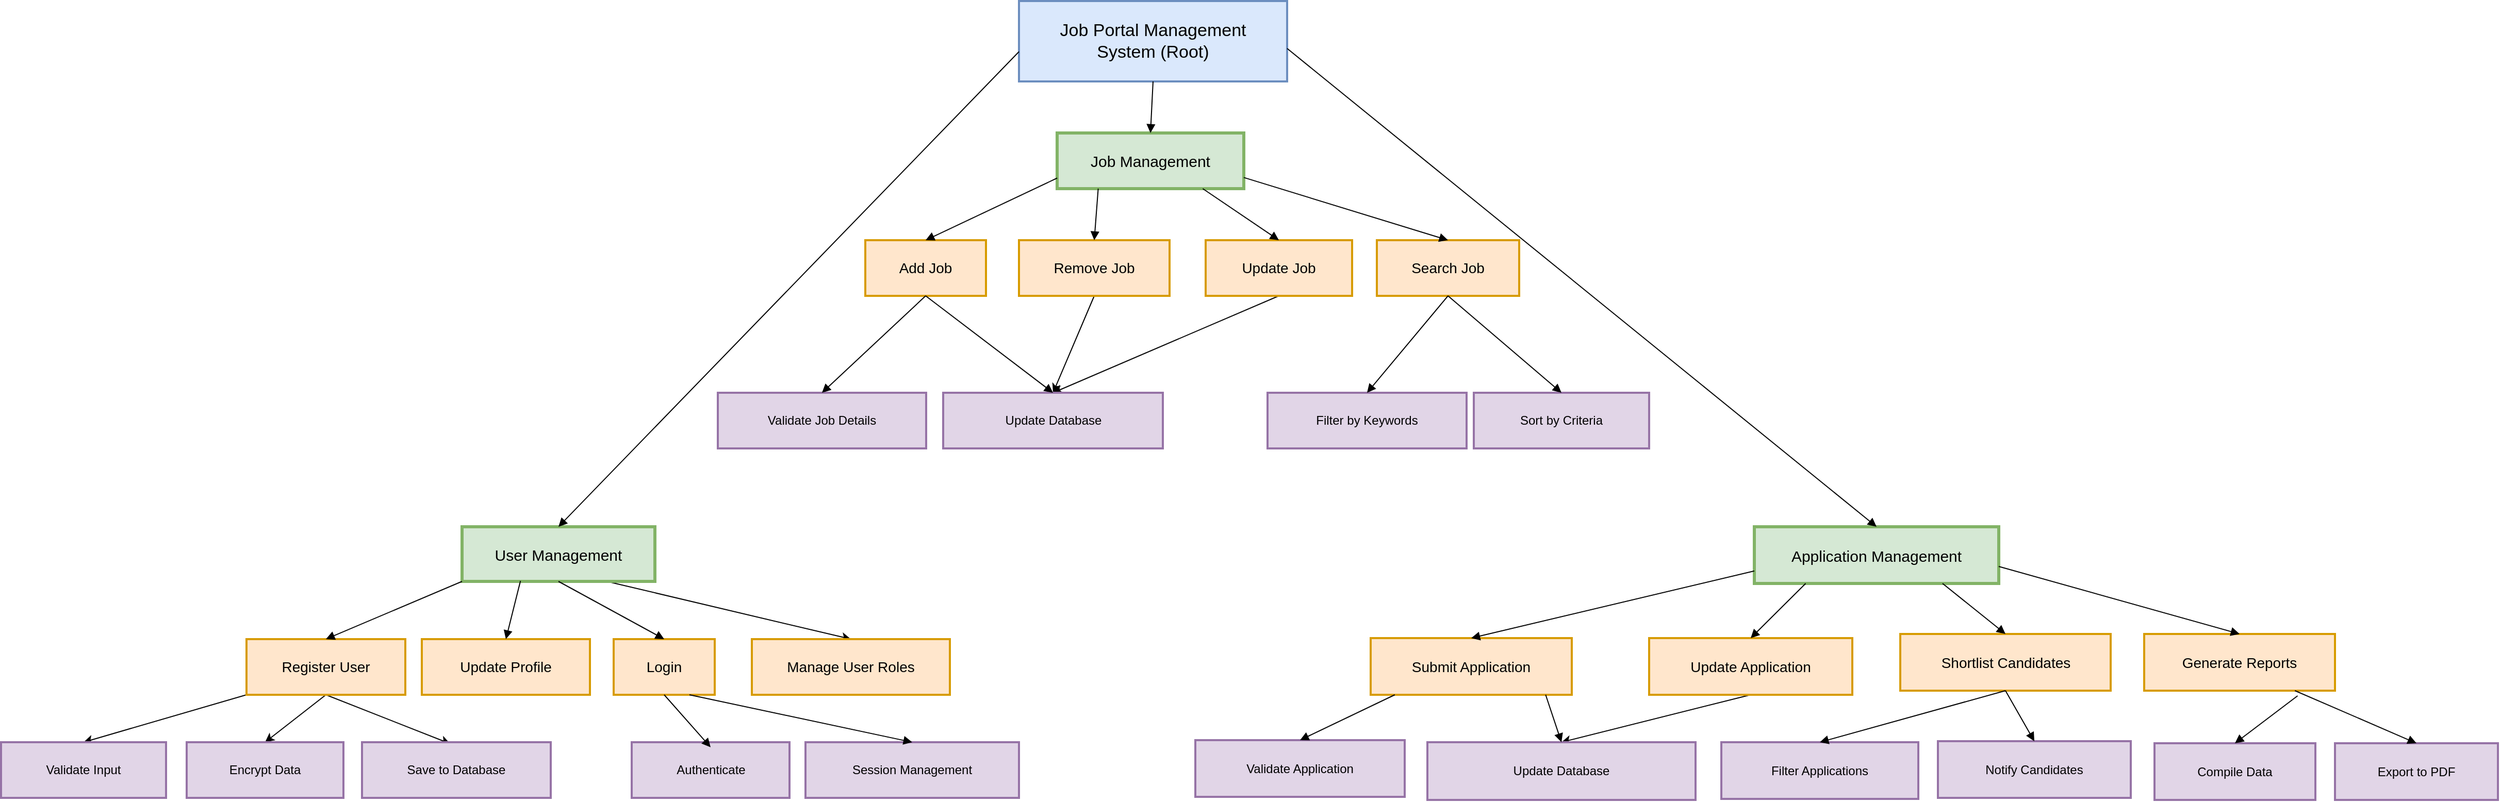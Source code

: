 <mxfile version="26.0.6">
  <diagram name="Page-1" id="ZzFytBZyWr6_bBRtEd0y">
    <mxGraphModel dx="1588" dy="840" grid="1" gridSize="10" guides="1" tooltips="1" connect="1" arrows="1" fold="1" page="1" pageScale="1" pageWidth="850" pageHeight="1100" math="0" shadow="0">
      <root>
        <mxCell id="0" />
        <mxCell id="1" parent="0" />
        <mxCell id="6WohnyHXYykhLWwT5x3m-1" value="Job Portal Management System (Root)" style="whiteSpace=wrap;strokeWidth=2;fillColor=#dae8fc;strokeColor=#6c8ebf;fontSize=17;spacing=12;" vertex="1" parent="1">
          <mxGeometry x="1619" y="20" width="260" height="78" as="geometry" />
        </mxCell>
        <mxCell id="6WohnyHXYykhLWwT5x3m-69" style="rounded=0;orthogonalLoop=1;jettySize=auto;html=1;exitX=0.75;exitY=1;exitDx=0;exitDy=0;entryX=0.5;entryY=0;entryDx=0;entryDy=0;" edge="1" parent="1" source="6WohnyHXYykhLWwT5x3m-2" target="6WohnyHXYykhLWwT5x3m-8">
          <mxGeometry relative="1" as="geometry" />
        </mxCell>
        <mxCell id="6WohnyHXYykhLWwT5x3m-2" value="User Management" style="whiteSpace=wrap;strokeWidth=3;fillColor=#d5e8d4;strokeColor=#82b366;fontSize=15;spacing=2;spacingBottom=10;spacingRight=10;spacingLeft=10;spacingTop=10;" vertex="1" parent="1">
          <mxGeometry x="1079" y="530" width="187" height="53" as="geometry" />
        </mxCell>
        <mxCell id="6WohnyHXYykhLWwT5x3m-3" value="Job Management" style="whiteSpace=wrap;strokeWidth=3;fillColor=#d5e8d4;strokeColor=#82b366;fontSize=15;spacing=2;spacingBottom=10;spacingRight=10;spacingLeft=10;spacingTop=10;" vertex="1" parent="1">
          <mxGeometry x="1656" y="148" width="181" height="54" as="geometry" />
        </mxCell>
        <mxCell id="6WohnyHXYykhLWwT5x3m-4" value="Application Management" style="whiteSpace=wrap;strokeWidth=3;fillColor=#d5e8d4;strokeColor=#82b366;fontSize=15;spacing=2;spacingBottom=10;spacingRight=10;spacingLeft=10;spacingTop=10;" vertex="1" parent="1">
          <mxGeometry x="2332" y="530" width="237" height="55" as="geometry" />
        </mxCell>
        <mxCell id="6WohnyHXYykhLWwT5x3m-62" style="rounded=0;orthogonalLoop=1;jettySize=auto;html=1;exitX=0;exitY=1;exitDx=0;exitDy=0;entryX=0.5;entryY=0;entryDx=0;entryDy=0;" edge="1" parent="1" source="6WohnyHXYykhLWwT5x3m-5" target="6WohnyHXYykhLWwT5x3m-9">
          <mxGeometry relative="1" as="geometry" />
        </mxCell>
        <mxCell id="6WohnyHXYykhLWwT5x3m-63" style="rounded=0;orthogonalLoop=1;jettySize=auto;html=1;exitX=0.5;exitY=1;exitDx=0;exitDy=0;entryX=0.5;entryY=0;entryDx=0;entryDy=0;" edge="1" parent="1" source="6WohnyHXYykhLWwT5x3m-5" target="6WohnyHXYykhLWwT5x3m-10">
          <mxGeometry relative="1" as="geometry">
            <mxPoint x="715" y="744" as="targetPoint" />
          </mxGeometry>
        </mxCell>
        <mxCell id="6WohnyHXYykhLWwT5x3m-64" style="rounded=0;orthogonalLoop=1;jettySize=auto;html=1;exitX=0.5;exitY=1;exitDx=0;exitDy=0;entryX=0.467;entryY=0.027;entryDx=0;entryDy=0;entryPerimeter=0;" edge="1" parent="1" source="6WohnyHXYykhLWwT5x3m-5" target="6WohnyHXYykhLWwT5x3m-11">
          <mxGeometry relative="1" as="geometry">
            <mxPoint x="900.5" y="744" as="targetPoint" />
          </mxGeometry>
        </mxCell>
        <mxCell id="6WohnyHXYykhLWwT5x3m-5" value="Register User" style="whiteSpace=wrap;strokeWidth=2;fillColor=#ffe6cc;strokeColor=#d79b00;fontSize=14;spacing=8;" vertex="1" parent="1">
          <mxGeometry x="870" y="639" width="154" height="54" as="geometry" />
        </mxCell>
        <mxCell id="6WohnyHXYykhLWwT5x3m-6" value="Login" style="whiteSpace=wrap;strokeWidth=2;fillColor=#ffe6cc;strokeColor=#d79b00;fontSize=14;spacing=8;" vertex="1" parent="1">
          <mxGeometry x="1226" y="639" width="98" height="54" as="geometry" />
        </mxCell>
        <mxCell id="6WohnyHXYykhLWwT5x3m-7" value="Update Profile" style="whiteSpace=wrap;strokeWidth=2;fillColor=#ffe6cc;strokeColor=#d79b00;fontSize=14;spacing=8;" vertex="1" parent="1">
          <mxGeometry x="1040" y="639" width="163" height="54" as="geometry" />
        </mxCell>
        <mxCell id="6WohnyHXYykhLWwT5x3m-8" value="Manage User Roles" style="whiteSpace=wrap;strokeWidth=2;fillColor=#ffe6cc;strokeColor=#d79b00;fontSize=14;spacing=8;" vertex="1" parent="1">
          <mxGeometry x="1360" y="639" width="192" height="54" as="geometry" />
        </mxCell>
        <mxCell id="6WohnyHXYykhLWwT5x3m-9" value="Validate Input" style="whiteSpace=wrap;strokeWidth=2;fillColor=#e1d5e7;strokeColor=#9673a6;" vertex="1" parent="1">
          <mxGeometry x="632" y="739" width="160" height="54" as="geometry" />
        </mxCell>
        <mxCell id="6WohnyHXYykhLWwT5x3m-10" value="Encrypt Data" style="whiteSpace=wrap;strokeWidth=2;fillColor=#e1d5e7;strokeColor=#9673a6;" vertex="1" parent="1">
          <mxGeometry x="812" y="739" width="152" height="54" as="geometry" />
        </mxCell>
        <mxCell id="6WohnyHXYykhLWwT5x3m-11" value="Save to Database" style="whiteSpace=wrap;strokeWidth=2;fillColor=#e1d5e7;strokeColor=#9673a6;" vertex="1" parent="1">
          <mxGeometry x="982" y="739" width="183" height="54" as="geometry" />
        </mxCell>
        <mxCell id="6WohnyHXYykhLWwT5x3m-12" value="Authenticate" style="whiteSpace=wrap;strokeWidth=2;fillColor=#e1d5e7;strokeColor=#9673a6;" vertex="1" parent="1">
          <mxGeometry x="1243.5" y="739" width="153" height="54" as="geometry" />
        </mxCell>
        <mxCell id="6WohnyHXYykhLWwT5x3m-13" value="Session Management" style="whiteSpace=wrap;strokeWidth=2;fillColor=#e1d5e7;strokeColor=#9673a6;" vertex="1" parent="1">
          <mxGeometry x="1412" y="739" width="207" height="54" as="geometry" />
        </mxCell>
        <mxCell id="6WohnyHXYykhLWwT5x3m-14" value="Add Job" style="whiteSpace=wrap;strokeWidth=2;fillColor=#ffe6cc;strokeColor=#d79b00;fontSize=14;spacing=8;" vertex="1" parent="1">
          <mxGeometry x="1470" y="252" width="117" height="54" as="geometry" />
        </mxCell>
        <mxCell id="6WohnyHXYykhLWwT5x3m-65" style="rounded=0;orthogonalLoop=1;jettySize=auto;html=1;exitX=0.5;exitY=1;exitDx=0;exitDy=0;entryX=0.5;entryY=0;entryDx=0;entryDy=0;" edge="1" parent="1" source="6WohnyHXYykhLWwT5x3m-15" target="6WohnyHXYykhLWwT5x3m-19">
          <mxGeometry relative="1" as="geometry" />
        </mxCell>
        <mxCell id="6WohnyHXYykhLWwT5x3m-15" value="Remove Job" style="whiteSpace=wrap;strokeWidth=2;fillColor=#ffe6cc;strokeColor=#d79b00;fontSize=14;spacing=8;" vertex="1" parent="1">
          <mxGeometry x="1619" y="252" width="146" height="54" as="geometry" />
        </mxCell>
        <mxCell id="6WohnyHXYykhLWwT5x3m-66" style="rounded=0;orthogonalLoop=1;jettySize=auto;html=1;exitX=0.5;exitY=1;exitDx=0;exitDy=0;entryX=0.5;entryY=0;entryDx=0;entryDy=0;" edge="1" parent="1" source="6WohnyHXYykhLWwT5x3m-16" target="6WohnyHXYykhLWwT5x3m-19">
          <mxGeometry relative="1" as="geometry">
            <mxPoint x="1630" y="400" as="targetPoint" />
          </mxGeometry>
        </mxCell>
        <mxCell id="6WohnyHXYykhLWwT5x3m-16" value="Update Job" style="whiteSpace=wrap;strokeWidth=2;fillColor=#ffe6cc;strokeColor=#d79b00;fontSize=14;spacing=8;" vertex="1" parent="1">
          <mxGeometry x="1800" y="252" width="142" height="54" as="geometry" />
        </mxCell>
        <mxCell id="6WohnyHXYykhLWwT5x3m-17" value="Search Job" style="whiteSpace=wrap;strokeWidth=2;fillColor=#ffe6cc;strokeColor=#d79b00;fontSize=14;spacing=8;" vertex="1" parent="1">
          <mxGeometry x="1966" y="252" width="138" height="54" as="geometry" />
        </mxCell>
        <mxCell id="6WohnyHXYykhLWwT5x3m-18" value="Validate Job Details" style="whiteSpace=wrap;strokeWidth=2;fillColor=#e1d5e7;strokeColor=#9673a6;" vertex="1" parent="1">
          <mxGeometry x="1327" y="400" width="202" height="54" as="geometry" />
        </mxCell>
        <mxCell id="6WohnyHXYykhLWwT5x3m-19" value="Update Database" style="whiteSpace=wrap;strokeWidth=2;fillColor=#e1d5e7;strokeColor=#9673a6;" vertex="1" parent="1">
          <mxGeometry x="1545.5" y="400" width="213" height="54" as="geometry" />
        </mxCell>
        <mxCell id="6WohnyHXYykhLWwT5x3m-20" value="Filter by Keywords" style="whiteSpace=wrap;strokeWidth=2;fillColor=#e1d5e7;strokeColor=#9673a6;" vertex="1" parent="1">
          <mxGeometry x="1860" y="400" width="193" height="54" as="geometry" />
        </mxCell>
        <mxCell id="6WohnyHXYykhLWwT5x3m-21" value="Sort by Criteria" style="whiteSpace=wrap;strokeWidth=2;fillColor=#e1d5e7;strokeColor=#9673a6;" vertex="1" parent="1">
          <mxGeometry x="2060" y="400" width="170" height="54" as="geometry" />
        </mxCell>
        <mxCell id="6WohnyHXYykhLWwT5x3m-22" value="Submit Application" style="whiteSpace=wrap;strokeWidth=2;fillColor=#ffe6cc;strokeColor=#d79b00;fontSize=14;spacing=8;" vertex="1" parent="1">
          <mxGeometry x="1960" y="638" width="195" height="55" as="geometry" />
        </mxCell>
        <mxCell id="6WohnyHXYykhLWwT5x3m-68" style="rounded=0;orthogonalLoop=1;jettySize=auto;html=1;exitX=0.5;exitY=1;exitDx=0;exitDy=0;entryX=0.5;entryY=0;entryDx=0;entryDy=0;" edge="1" parent="1" source="6WohnyHXYykhLWwT5x3m-23" target="6WohnyHXYykhLWwT5x3m-27">
          <mxGeometry relative="1" as="geometry">
            <mxPoint x="2184" y="740" as="targetPoint" />
          </mxGeometry>
        </mxCell>
        <mxCell id="6WohnyHXYykhLWwT5x3m-23" value="Update Application" style="whiteSpace=wrap;strokeWidth=2;fillColor=#ffe6cc;strokeColor=#d79b00;fontSize=14;spacing=8;" vertex="1" parent="1">
          <mxGeometry x="2230" y="638" width="197" height="55" as="geometry" />
        </mxCell>
        <mxCell id="6WohnyHXYykhLWwT5x3m-24" value="Shortlist Candidates" style="whiteSpace=wrap;strokeWidth=2;fillColor=#ffe6cc;strokeColor=#d79b00;fontSize=14;spacing=8;" vertex="1" parent="1">
          <mxGeometry x="2473.5" y="634" width="204" height="55" as="geometry" />
        </mxCell>
        <mxCell id="6WohnyHXYykhLWwT5x3m-25" value="Generate Reports" style="whiteSpace=wrap;strokeWidth=2;fillColor=#ffe6cc;strokeColor=#d79b00;fontSize=14;spacing=8;" vertex="1" parent="1">
          <mxGeometry x="2710" y="634" width="185" height="55" as="geometry" />
        </mxCell>
        <mxCell id="6WohnyHXYykhLWwT5x3m-26" value="Validate Application" style="whiteSpace=wrap;strokeWidth=2;fillColor=#e1d5e7;strokeColor=#9673a6;" vertex="1" parent="1">
          <mxGeometry x="1790" y="737" width="203" height="55" as="geometry" />
        </mxCell>
        <mxCell id="6WohnyHXYykhLWwT5x3m-27" value="Update Database" style="whiteSpace=wrap;strokeWidth=2;fillColor=#e1d5e7;strokeColor=#9673a6;" vertex="1" parent="1">
          <mxGeometry x="2015" y="739" width="260" height="56" as="geometry" />
        </mxCell>
        <mxCell id="6WohnyHXYykhLWwT5x3m-28" value="Filter Applications" style="whiteSpace=wrap;strokeWidth=2;fillColor=#e1d5e7;strokeColor=#9673a6;" vertex="1" parent="1">
          <mxGeometry x="2300" y="739" width="191" height="55" as="geometry" />
        </mxCell>
        <mxCell id="6WohnyHXYykhLWwT5x3m-29" value="Notify Candidates" style="whiteSpace=wrap;strokeWidth=2;fillColor=#e1d5e7;strokeColor=#9673a6;" vertex="1" parent="1">
          <mxGeometry x="2510" y="738" width="187" height="55" as="geometry" />
        </mxCell>
        <mxCell id="6WohnyHXYykhLWwT5x3m-30" value="Compile Data" style="whiteSpace=wrap;strokeWidth=2;fillColor=#e1d5e7;strokeColor=#9673a6;" vertex="1" parent="1">
          <mxGeometry x="2720" y="740" width="156" height="55" as="geometry" />
        </mxCell>
        <mxCell id="6WohnyHXYykhLWwT5x3m-31" value="Export to PDF" style="whiteSpace=wrap;strokeWidth=2;fillColor=#e1d5e7;strokeColor=#9673a6;" vertex="1" parent="1">
          <mxGeometry x="2895" y="740" width="158" height="55" as="geometry" />
        </mxCell>
        <mxCell id="6WohnyHXYykhLWwT5x3m-32" value="" style="startArrow=none;endArrow=block;exitX=0;exitY=0.63;entryX=0.5;entryY=0;rounded=0;" edge="1" parent="1" source="6WohnyHXYykhLWwT5x3m-1" target="6WohnyHXYykhLWwT5x3m-2">
          <mxGeometry relative="1" as="geometry" />
        </mxCell>
        <mxCell id="6WohnyHXYykhLWwT5x3m-33" value="" style="curved=1;startArrow=none;endArrow=block;exitX=0.5;exitY=1;entryX=0.5;entryY=0;rounded=0;" edge="1" parent="1" source="6WohnyHXYykhLWwT5x3m-1" target="6WohnyHXYykhLWwT5x3m-3">
          <mxGeometry relative="1" as="geometry">
            <Array as="points" />
          </mxGeometry>
        </mxCell>
        <mxCell id="6WohnyHXYykhLWwT5x3m-34" value="" style="startArrow=none;endArrow=block;exitX=1;exitY=0.59;entryX=0.5;entryY=0;rounded=0;" edge="1" parent="1" source="6WohnyHXYykhLWwT5x3m-1" target="6WohnyHXYykhLWwT5x3m-4">
          <mxGeometry relative="1" as="geometry" />
        </mxCell>
        <mxCell id="6WohnyHXYykhLWwT5x3m-35" value="" style="curved=0;startArrow=none;endArrow=block;exitX=0;exitY=1;entryX=0.5;entryY=0;rounded=0;exitDx=0;exitDy=0;" edge="1" parent="1" source="6WohnyHXYykhLWwT5x3m-2" target="6WohnyHXYykhLWwT5x3m-5">
          <mxGeometry relative="1" as="geometry">
            <Array as="points" />
          </mxGeometry>
        </mxCell>
        <mxCell id="6WohnyHXYykhLWwT5x3m-36" value="" style="startArrow=none;endArrow=block;exitX=0.5;exitY=1;entryX=0.5;entryY=0;rounded=0;exitDx=0;exitDy=0;" edge="1" parent="1" source="6WohnyHXYykhLWwT5x3m-2" target="6WohnyHXYykhLWwT5x3m-6">
          <mxGeometry relative="1" as="geometry" />
        </mxCell>
        <mxCell id="6WohnyHXYykhLWwT5x3m-37" value="" style="startArrow=none;endArrow=block;exitX=0.303;exitY=0.99;entryX=0.5;entryY=0;rounded=0;exitDx=0;exitDy=0;exitPerimeter=0;" edge="1" parent="1" source="6WohnyHXYykhLWwT5x3m-2" target="6WohnyHXYykhLWwT5x3m-7">
          <mxGeometry relative="1" as="geometry" />
        </mxCell>
        <mxCell id="6WohnyHXYykhLWwT5x3m-42" value="" style="startArrow=none;endArrow=block;exitX=0.5;exitY=1;entryX=0.5;entryY=0.09;rounded=0;exitDx=0;exitDy=0;entryDx=0;entryDy=0;entryPerimeter=0;" edge="1" parent="1" source="6WohnyHXYykhLWwT5x3m-6" target="6WohnyHXYykhLWwT5x3m-12">
          <mxGeometry relative="1" as="geometry">
            <mxPoint x="1147.0" y="744" as="targetPoint" />
          </mxGeometry>
        </mxCell>
        <mxCell id="6WohnyHXYykhLWwT5x3m-43" value="" style="startArrow=none;endArrow=block;exitX=0.75;exitY=1;entryX=0.5;entryY=0;rounded=0;exitDx=0;exitDy=0;entryDx=0;entryDy=0;" edge="1" parent="1" source="6WohnyHXYykhLWwT5x3m-6" target="6WohnyHXYykhLWwT5x3m-13">
          <mxGeometry relative="1" as="geometry">
            <mxPoint x="1342.5" y="744" as="targetPoint" />
          </mxGeometry>
        </mxCell>
        <mxCell id="6WohnyHXYykhLWwT5x3m-44" value="" style="startArrow=none;endArrow=block;exitX=0;exitY=0.81;entryX=0.5;entryY=0;rounded=0;" edge="1" parent="1" source="6WohnyHXYykhLWwT5x3m-3" target="6WohnyHXYykhLWwT5x3m-14">
          <mxGeometry relative="1" as="geometry" />
        </mxCell>
        <mxCell id="6WohnyHXYykhLWwT5x3m-45" value="" style="startArrow=none;endArrow=block;exitX=0.22;exitY=1;entryX=0.5;entryY=0;rounded=0;" edge="1" parent="1" source="6WohnyHXYykhLWwT5x3m-3" target="6WohnyHXYykhLWwT5x3m-15">
          <mxGeometry relative="1" as="geometry" />
        </mxCell>
        <mxCell id="6WohnyHXYykhLWwT5x3m-46" value="" style="startArrow=none;endArrow=block;exitX=0.78;exitY=1;entryX=0.5;entryY=0;rounded=0;" edge="1" parent="1" source="6WohnyHXYykhLWwT5x3m-3" target="6WohnyHXYykhLWwT5x3m-16">
          <mxGeometry relative="1" as="geometry" />
        </mxCell>
        <mxCell id="6WohnyHXYykhLWwT5x3m-47" value="" style="startArrow=none;endArrow=block;exitX=1;exitY=0.8;entryX=0.5;entryY=0;rounded=0;" edge="1" parent="1" source="6WohnyHXYykhLWwT5x3m-3" target="6WohnyHXYykhLWwT5x3m-17">
          <mxGeometry relative="1" as="geometry" />
        </mxCell>
        <mxCell id="6WohnyHXYykhLWwT5x3m-48" value="" style="startArrow=none;endArrow=block;exitX=0.5;exitY=1;entryX=0.5;entryY=0;rounded=0;exitDx=0;exitDy=0;" edge="1" parent="1" source="6WohnyHXYykhLWwT5x3m-14" target="6WohnyHXYykhLWwT5x3m-18">
          <mxGeometry relative="1" as="geometry" />
        </mxCell>
        <mxCell id="6WohnyHXYykhLWwT5x3m-49" value="" style="startArrow=none;endArrow=block;exitX=0.5;exitY=1;entryX=0.5;entryY=0;rounded=0;exitDx=0;exitDy=0;" edge="1" parent="1" source="6WohnyHXYykhLWwT5x3m-14" target="6WohnyHXYykhLWwT5x3m-19">
          <mxGeometry relative="1" as="geometry" />
        </mxCell>
        <mxCell id="6WohnyHXYykhLWwT5x3m-50" value="" style="startArrow=none;endArrow=block;exitX=0.5;exitY=1;entryX=0.5;entryY=0;rounded=0;exitDx=0;exitDy=0;" edge="1" parent="1" source="6WohnyHXYykhLWwT5x3m-17" target="6WohnyHXYykhLWwT5x3m-20">
          <mxGeometry relative="1" as="geometry" />
        </mxCell>
        <mxCell id="6WohnyHXYykhLWwT5x3m-51" value="" style="startArrow=none;endArrow=block;exitX=0.5;exitY=1;entryX=0.5;entryY=0;rounded=0;exitDx=0;exitDy=0;" edge="1" parent="1" source="6WohnyHXYykhLWwT5x3m-17" target="6WohnyHXYykhLWwT5x3m-21">
          <mxGeometry relative="1" as="geometry">
            <Array as="points" />
          </mxGeometry>
        </mxCell>
        <mxCell id="6WohnyHXYykhLWwT5x3m-52" value="" style="startArrow=none;endArrow=block;exitX=0;exitY=0.78;entryX=0.5;entryY=0;rounded=0;" edge="1" parent="1" source="6WohnyHXYykhLWwT5x3m-4" target="6WohnyHXYykhLWwT5x3m-22">
          <mxGeometry relative="1" as="geometry" />
        </mxCell>
        <mxCell id="6WohnyHXYykhLWwT5x3m-53" value="" style="startArrow=none;endArrow=block;exitX=0.21;exitY=1;entryX=0.5;entryY=0;rounded=0;" edge="1" parent="1" source="6WohnyHXYykhLWwT5x3m-4" target="6WohnyHXYykhLWwT5x3m-23">
          <mxGeometry relative="1" as="geometry" />
        </mxCell>
        <mxCell id="6WohnyHXYykhLWwT5x3m-54" value="" style="startArrow=none;endArrow=block;exitX=0.77;exitY=1;entryX=0.5;entryY=0;rounded=0;" edge="1" parent="1" source="6WohnyHXYykhLWwT5x3m-4" target="6WohnyHXYykhLWwT5x3m-24">
          <mxGeometry relative="1" as="geometry" />
        </mxCell>
        <mxCell id="6WohnyHXYykhLWwT5x3m-55" value="" style="startArrow=none;endArrow=block;exitX=1;exitY=0.7;entryX=0.5;entryY=0;rounded=0;" edge="1" parent="1" source="6WohnyHXYykhLWwT5x3m-4" target="6WohnyHXYykhLWwT5x3m-25">
          <mxGeometry relative="1" as="geometry" />
        </mxCell>
        <mxCell id="6WohnyHXYykhLWwT5x3m-56" value="" style="startArrow=none;endArrow=block;exitX=0.12;exitY=1;entryX=0.5;entryY=0;rounded=0;" edge="1" parent="1" source="6WohnyHXYykhLWwT5x3m-22" target="6WohnyHXYykhLWwT5x3m-26">
          <mxGeometry relative="1" as="geometry" />
        </mxCell>
        <mxCell id="6WohnyHXYykhLWwT5x3m-57" value="" style="startArrow=none;endArrow=block;exitX=0.87;exitY=1;entryX=0.5;entryY=0;rounded=0;" edge="1" parent="1" source="6WohnyHXYykhLWwT5x3m-22" target="6WohnyHXYykhLWwT5x3m-27">
          <mxGeometry relative="1" as="geometry" />
        </mxCell>
        <mxCell id="6WohnyHXYykhLWwT5x3m-58" value="" style="startArrow=none;endArrow=block;exitX=0.5;exitY=1;entryX=0.5;entryY=0;rounded=0;exitDx=0;exitDy=0;" edge="1" parent="1" source="6WohnyHXYykhLWwT5x3m-24" target="6WohnyHXYykhLWwT5x3m-28">
          <mxGeometry relative="1" as="geometry" />
        </mxCell>
        <mxCell id="6WohnyHXYykhLWwT5x3m-59" value="" style="startArrow=none;endArrow=block;exitX=0.5;exitY=1;entryX=0.5;entryY=0;rounded=0;exitDx=0;exitDy=0;" edge="1" parent="1" source="6WohnyHXYykhLWwT5x3m-24" target="6WohnyHXYykhLWwT5x3m-29">
          <mxGeometry relative="1" as="geometry" />
        </mxCell>
        <mxCell id="6WohnyHXYykhLWwT5x3m-60" value="" style="startArrow=none;endArrow=block;exitX=0.804;exitY=1.091;entryX=0.5;entryY=0;rounded=0;exitDx=0;exitDy=0;exitPerimeter=0;" edge="1" parent="1" source="6WohnyHXYykhLWwT5x3m-25" target="6WohnyHXYykhLWwT5x3m-30">
          <mxGeometry relative="1" as="geometry" />
        </mxCell>
        <mxCell id="6WohnyHXYykhLWwT5x3m-61" value="" style="startArrow=none;endArrow=block;exitX=0.79;exitY=1;entryX=0.5;entryY=0;rounded=0;" edge="1" parent="1" source="6WohnyHXYykhLWwT5x3m-25" target="6WohnyHXYykhLWwT5x3m-31">
          <mxGeometry relative="1" as="geometry" />
        </mxCell>
      </root>
    </mxGraphModel>
  </diagram>
</mxfile>
